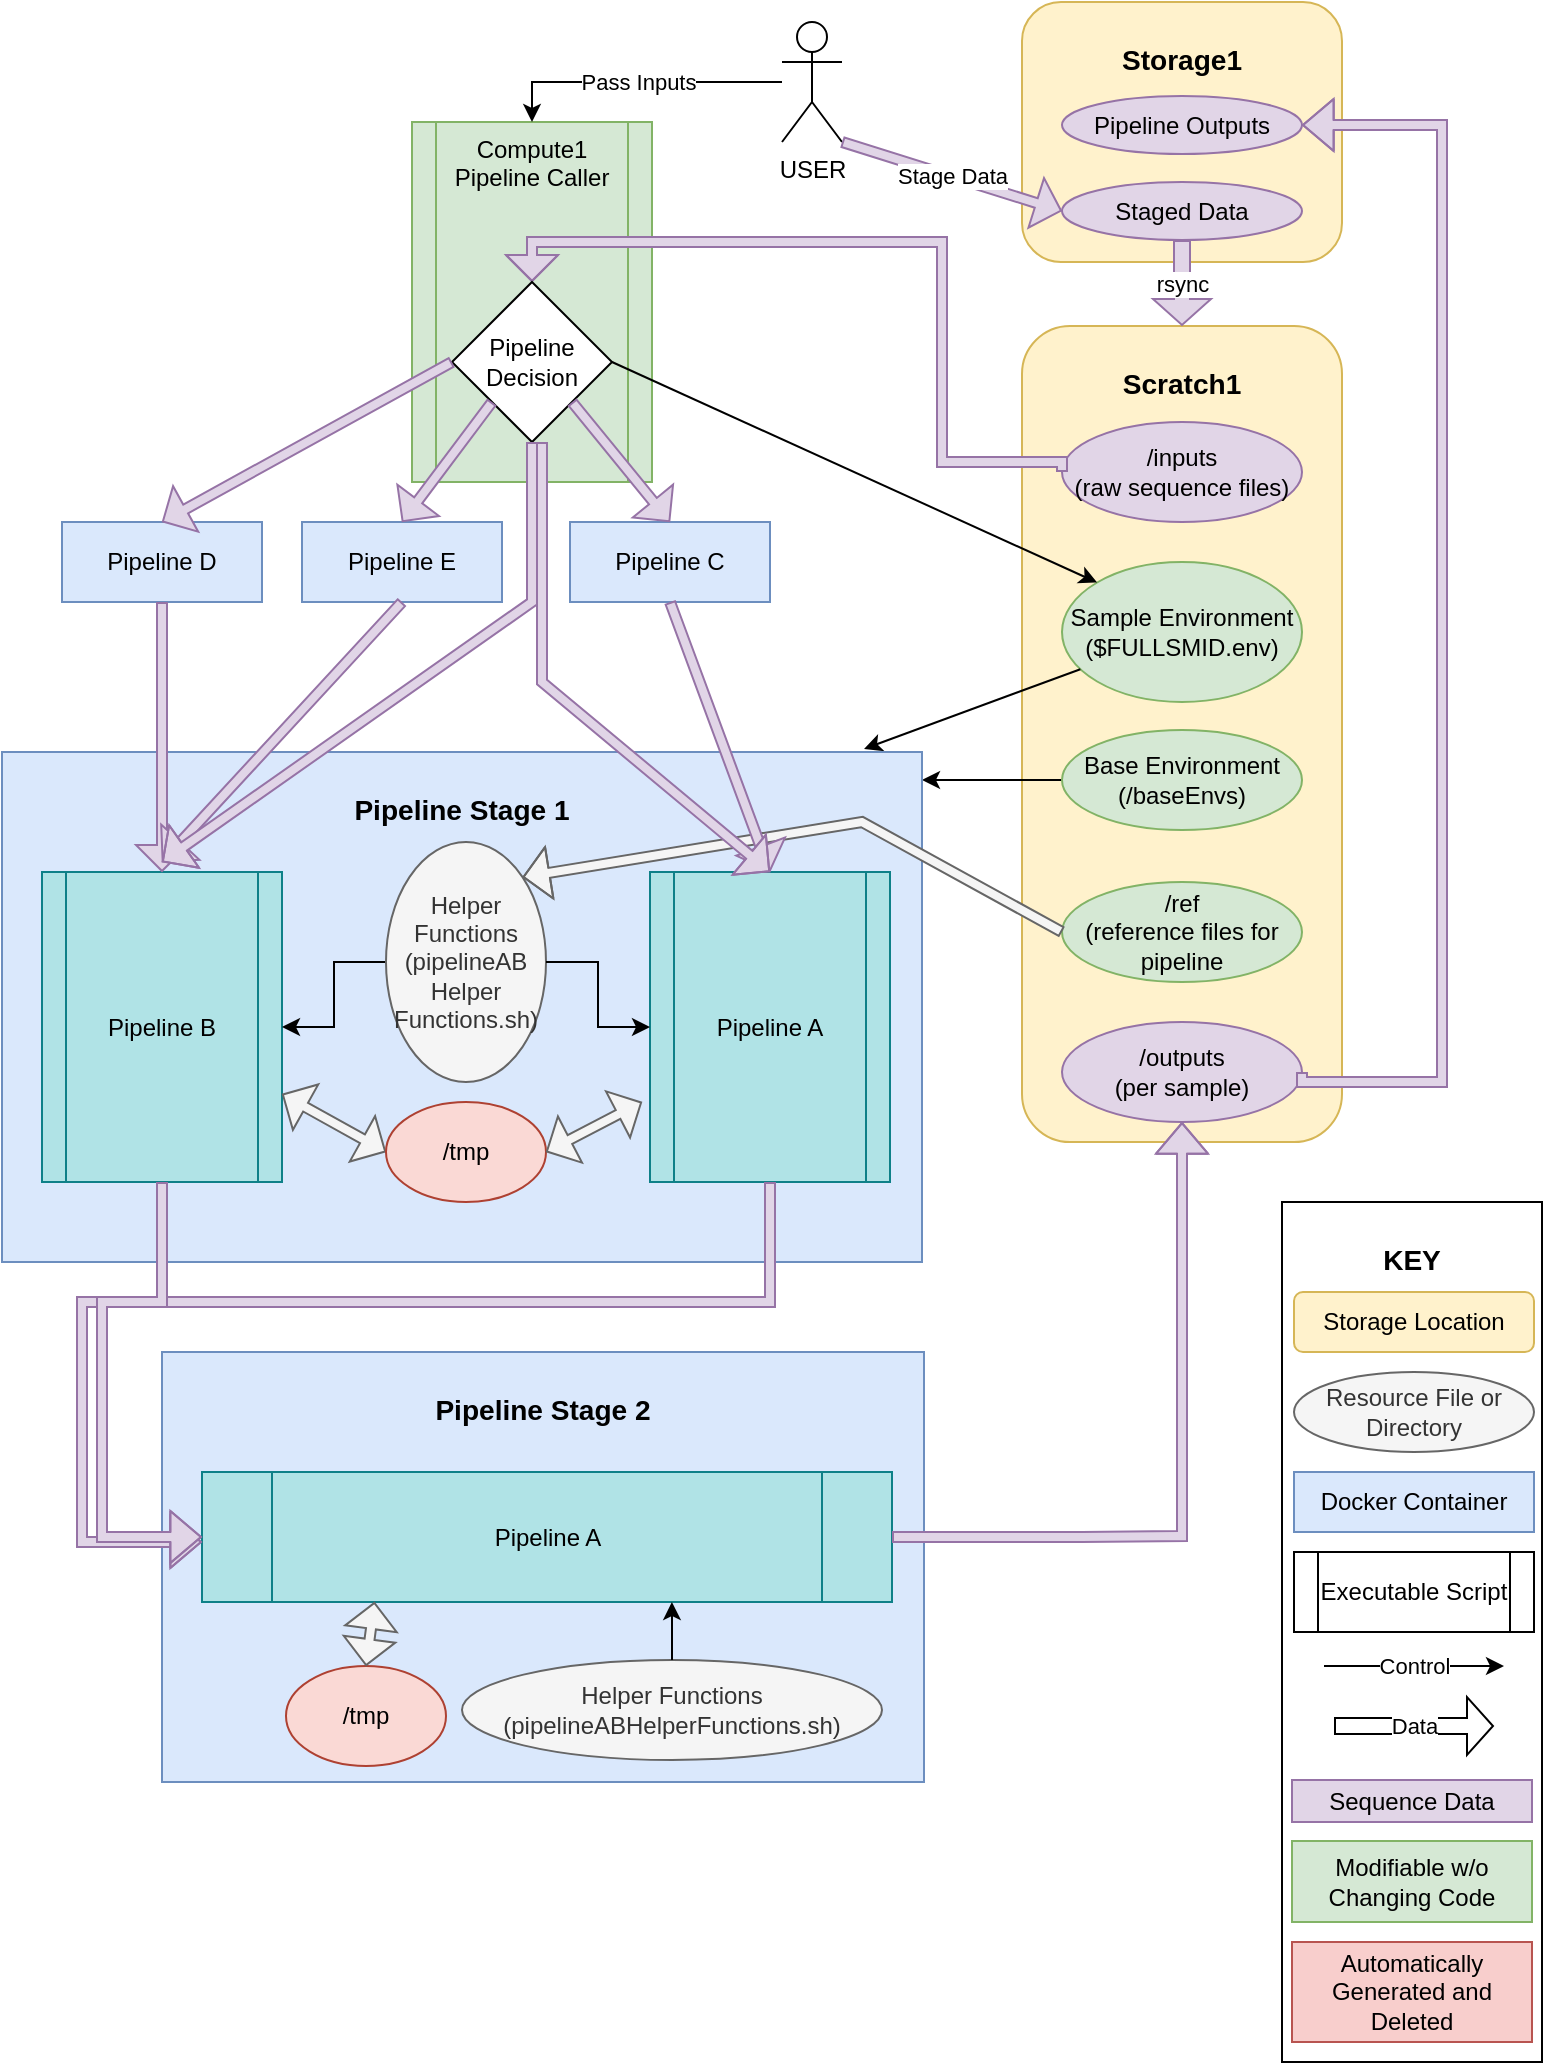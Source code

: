 <mxfile version="15.9.6" type="device"><diagram id="C5RBs43oDa-KdzZeNtuy" name="Page-1"><mxGraphModel dx="1203" dy="671" grid="1" gridSize="10" guides="1" tooltips="1" connect="1" arrows="1" fold="1" page="1" pageScale="1" pageWidth="827" pageHeight="1169" math="0" shadow="0"><root><mxCell id="WIyWlLk6GJQsqaUBKTNV-0"/><mxCell id="WIyWlLk6GJQsqaUBKTNV-1" parent="WIyWlLk6GJQsqaUBKTNV-0"/><mxCell id="bic7tzOTgyazM_Ox7ldj-6" value="Compute1 Pipeline Caller" style="shape=process;whiteSpace=wrap;html=1;backgroundOutline=1;fillColor=#d5e8d4;strokeColor=#82b366;verticalAlign=top;" parent="WIyWlLk6GJQsqaUBKTNV-1" vertex="1"><mxGeometry x="235" y="60" width="120" height="180" as="geometry"/></mxCell><mxCell id="bic7tzOTgyazM_Ox7ldj-53" value="" style="edgeStyle=orthogonalEdgeStyle;rounded=0;orthogonalLoop=1;jettySize=auto;html=1;fillColor=default;" parent="WIyWlLk6GJQsqaUBKTNV-1" source="bic7tzOTgyazM_Ox7ldj-10" target="bic7tzOTgyazM_Ox7ldj-40" edge="1"><mxGeometry relative="1" as="geometry"/></mxCell><mxCell id="bic7tzOTgyazM_Ox7ldj-10" value="&lt;h3&gt;Scratch1&lt;/h3&gt;" style="rounded=1;whiteSpace=wrap;html=1;verticalAlign=top;fillColor=#fff2cc;strokeColor=#d6b656;" parent="WIyWlLk6GJQsqaUBKTNV-1" vertex="1"><mxGeometry x="540" y="162" width="160" height="408" as="geometry"/></mxCell><mxCell id="bic7tzOTgyazM_Ox7ldj-12" value="Sample Environment&lt;br&gt;($FULLSMID.env)" style="ellipse;whiteSpace=wrap;html=1;fillColor=#d5e8d4;strokeColor=#82b366;" parent="WIyWlLk6GJQsqaUBKTNV-1" vertex="1"><mxGeometry x="560" y="280" width="120" height="70" as="geometry"/></mxCell><mxCell id="bic7tzOTgyazM_Ox7ldj-23" value="/inputs&lt;br&gt;(raw sequence files)" style="ellipse;whiteSpace=wrap;html=1;fillColor=#e1d5e7;strokeColor=#9673a6;" parent="WIyWlLk6GJQsqaUBKTNV-1" vertex="1"><mxGeometry x="560" y="210" width="120" height="50" as="geometry"/></mxCell><mxCell id="bic7tzOTgyazM_Ox7ldj-27" value="/outputs&lt;br&gt;(per sample)" style="ellipse;whiteSpace=wrap;html=1;fillColor=#e1d5e7;strokeColor=#9673a6;" parent="WIyWlLk6GJQsqaUBKTNV-1" vertex="1"><mxGeometry x="560" y="510" width="120" height="50" as="geometry"/></mxCell><mxCell id="bic7tzOTgyazM_Ox7ldj-39" value="&lt;h3&gt;Storage1&lt;/h3&gt;" style="rounded=1;whiteSpace=wrap;html=1;verticalAlign=top;fillColor=#fff2cc;strokeColor=#d6b656;" parent="WIyWlLk6GJQsqaUBKTNV-1" vertex="1"><mxGeometry x="540" width="160" height="130" as="geometry"/></mxCell><mxCell id="bic7tzOTgyazM_Ox7ldj-40" value="Staged Data" style="ellipse;whiteSpace=wrap;html=1;fillColor=#e1d5e7;strokeColor=#9673a6;" parent="WIyWlLk6GJQsqaUBKTNV-1" vertex="1"><mxGeometry x="560" y="90" width="120" height="29" as="geometry"/></mxCell><mxCell id="bic7tzOTgyazM_Ox7ldj-41" value="rsync" style="endArrow=classic;html=1;rounded=0;shape=flexArrow;startSize=4;endSize=4;width=8;exitX=0.5;exitY=1;exitDx=0;exitDy=0;entryX=0.5;entryY=0;entryDx=0;entryDy=0;fillColor=#e1d5e7;strokeColor=#9673a6;" parent="WIyWlLk6GJQsqaUBKTNV-1" source="bic7tzOTgyazM_Ox7ldj-40" target="bic7tzOTgyazM_Ox7ldj-10" edge="1"><mxGeometry width="50" height="50" relative="1" as="geometry"><mxPoint x="600" y="130" as="sourcePoint"/><mxPoint x="680" y="130" as="targetPoint"/></mxGeometry></mxCell><mxCell id="bic7tzOTgyazM_Ox7ldj-44" value="/ref&lt;br&gt;(reference files for pipeline" style="ellipse;whiteSpace=wrap;html=1;fillColor=#d5e8d4;strokeColor=#82b366;" parent="WIyWlLk6GJQsqaUBKTNV-1" vertex="1"><mxGeometry x="560" y="440" width="120" height="50" as="geometry"/></mxCell><mxCell id="bic7tzOTgyazM_Ox7ldj-48" value="" style="endArrow=classic;html=1;rounded=0;exitX=1;exitY=0.5;exitDx=0;exitDy=0;edgeStyle=orthogonalEdgeStyle;shape=flexArrow;endSize=4.78;startSize=7;width=5;entryX=1;entryY=0.5;entryDx=0;entryDy=0;fillColor=#e1d5e7;strokeColor=#9673a6;" parent="WIyWlLk6GJQsqaUBKTNV-1" source="bic7tzOTgyazM_Ox7ldj-27" target="bic7tzOTgyazM_Ox7ldj-62" edge="1"><mxGeometry width="50" height="50" relative="1" as="geometry"><mxPoint x="740" y="460" as="sourcePoint"/><mxPoint x="750" y="110" as="targetPoint"/><Array as="points"><mxPoint x="750" y="540"/><mxPoint x="750" y="61"/></Array></mxGeometry></mxCell><mxCell id="bic7tzOTgyazM_Ox7ldj-57" value="Pass Inputs" style="endArrow=classic;html=1;rounded=0;fillColor=default;entryX=0.5;entryY=0;entryDx=0;entryDy=0;edgeStyle=orthogonalEdgeStyle;" parent="WIyWlLk6GJQsqaUBKTNV-1" source="bic7tzOTgyazM_Ox7ldj-58" target="bic7tzOTgyazM_Ox7ldj-6" edge="1"><mxGeometry width="50" height="50" relative="1" as="geometry"><mxPoint x="400" y="45" as="sourcePoint"/><mxPoint x="420" y="160" as="targetPoint"/></mxGeometry></mxCell><mxCell id="bic7tzOTgyazM_Ox7ldj-58" value="USER" style="shape=umlActor;verticalLabelPosition=bottom;verticalAlign=top;html=1;outlineConnect=0;fillColor=default;" parent="WIyWlLk6GJQsqaUBKTNV-1" vertex="1"><mxGeometry x="420" y="10" width="30" height="60" as="geometry"/></mxCell><mxCell id="bic7tzOTgyazM_Ox7ldj-62" value="Pipeline Outputs" style="ellipse;whiteSpace=wrap;html=1;fillColor=#e1d5e7;strokeColor=#9673a6;" parent="WIyWlLk6GJQsqaUBKTNV-1" vertex="1"><mxGeometry x="560" y="47" width="120" height="29" as="geometry"/></mxCell><mxCell id="bic7tzOTgyazM_Ox7ldj-63" value="Stage Data" style="endArrow=classic;html=1;rounded=0;shape=flexArrow;startSize=4;endSize=4;width=5;exitX=1;exitY=1;exitDx=0;exitDy=0;entryX=0;entryY=0.5;entryDx=0;entryDy=0;fillColor=#e1d5e7;strokeColor=#9673a6;exitPerimeter=0;" parent="WIyWlLk6GJQsqaUBKTNV-1" source="bic7tzOTgyazM_Ox7ldj-58" target="bic7tzOTgyazM_Ox7ldj-40" edge="1"><mxGeometry width="50" height="50" relative="1" as="geometry"><mxPoint x="510" y="100" as="sourcePoint"/><mxPoint x="510" y="143" as="targetPoint"/></mxGeometry></mxCell><mxCell id="bic7tzOTgyazM_Ox7ldj-24" style="edgeStyle=orthogonalEdgeStyle;rounded=0;orthogonalLoop=1;jettySize=auto;html=1;shape=flexArrow;endSize=4;startSize=7;width=5;fillColor=#e1d5e7;strokeColor=#9673a6;entryX=0.5;entryY=0;entryDx=0;entryDy=0;exitX=0;exitY=0.5;exitDx=0;exitDy=0;" parent="WIyWlLk6GJQsqaUBKTNV-1" source="bic7tzOTgyazM_Ox7ldj-23" target="tSGNWYa8qHDZdgPvH7JU-0" edge="1"><mxGeometry relative="1" as="geometry"><Array as="points"><mxPoint x="560" y="230"/><mxPoint x="500" y="230"/><mxPoint x="500" y="120"/><mxPoint x="295" y="120"/></Array><mxPoint x="340" y="180" as="targetPoint"/></mxGeometry></mxCell><mxCell id="KO4yF_aQDPur_WlP0aDd-2" style="rounded=0;orthogonalLoop=1;jettySize=auto;html=1;entryX=0;entryY=0;entryDx=0;entryDy=0;exitX=1;exitY=0.5;exitDx=0;exitDy=0;" edge="1" parent="WIyWlLk6GJQsqaUBKTNV-1" source="tSGNWYa8qHDZdgPvH7JU-0" target="bic7tzOTgyazM_Ox7ldj-12"><mxGeometry relative="1" as="geometry"/></mxCell><mxCell id="tSGNWYa8qHDZdgPvH7JU-0" value="Pipeline Decision" style="rhombus;whiteSpace=wrap;html=1;" parent="WIyWlLk6GJQsqaUBKTNV-1" vertex="1"><mxGeometry x="255" y="140" width="80" height="80" as="geometry"/></mxCell><mxCell id="tSGNWYa8qHDZdgPvH7JU-1" value="Pipeline D" style="rounded=0;whiteSpace=wrap;html=1;fillColor=#dae8fc;strokeColor=#6c8ebf;" parent="WIyWlLk6GJQsqaUBKTNV-1" vertex="1"><mxGeometry x="60" y="260" width="100" height="40" as="geometry"/></mxCell><mxCell id="tSGNWYa8qHDZdgPvH7JU-2" value="" style="group" parent="WIyWlLk6GJQsqaUBKTNV-1" vertex="1" connectable="0"><mxGeometry x="670" y="600" width="130" height="430" as="geometry"/></mxCell><mxCell id="bic7tzOTgyazM_Ox7ldj-49" value="&lt;h3&gt;KEY&lt;/h3&gt;" style="rounded=0;whiteSpace=wrap;html=1;fillColor=default;verticalAlign=top;" parent="tSGNWYa8qHDZdgPvH7JU-2" vertex="1"><mxGeometry width="130" height="430" as="geometry"/></mxCell><mxCell id="bic7tzOTgyazM_Ox7ldj-0" value="Storage Location" style="rounded=1;whiteSpace=wrap;html=1;fillColor=#fff2cc;strokeColor=#d6b656;" parent="tSGNWYa8qHDZdgPvH7JU-2" vertex="1"><mxGeometry x="6" y="45" width="120" height="30" as="geometry"/></mxCell><mxCell id="bic7tzOTgyazM_Ox7ldj-1" value="Resource File or Directory" style="ellipse;whiteSpace=wrap;html=1;fillColor=#f5f5f5;fontColor=#333333;strokeColor=#666666;" parent="tSGNWYa8qHDZdgPvH7JU-2" vertex="1"><mxGeometry x="6" y="85" width="120" height="40" as="geometry"/></mxCell><mxCell id="bic7tzOTgyazM_Ox7ldj-3" value="Docker Container" style="rounded=0;whiteSpace=wrap;html=1;fillColor=#dae8fc;strokeColor=#6c8ebf;" parent="tSGNWYa8qHDZdgPvH7JU-2" vertex="1"><mxGeometry x="6" y="135" width="120" height="30" as="geometry"/></mxCell><mxCell id="bic7tzOTgyazM_Ox7ldj-4" value="Executable Script" style="shape=process;whiteSpace=wrap;html=1;backgroundOutline=1;" parent="tSGNWYa8qHDZdgPvH7JU-2" vertex="1"><mxGeometry x="6" y="175" width="120" height="40" as="geometry"/></mxCell><mxCell id="bic7tzOTgyazM_Ox7ldj-35" value="Control" style="endArrow=classic;html=1;rounded=0;" parent="tSGNWYa8qHDZdgPvH7JU-2" edge="1"><mxGeometry width="50" height="50" relative="1" as="geometry"><mxPoint x="21" y="232" as="sourcePoint"/><mxPoint x="111" y="232" as="targetPoint"/></mxGeometry></mxCell><mxCell id="bic7tzOTgyazM_Ox7ldj-36" value="Data" style="endArrow=classic;html=1;rounded=0;shape=flexArrow;startSize=4;endSize=4;width=8;" parent="tSGNWYa8qHDZdgPvH7JU-2" edge="1"><mxGeometry width="50" height="50" relative="1" as="geometry"><mxPoint x="26" y="262" as="sourcePoint"/><mxPoint x="106" y="262" as="targetPoint"/></mxGeometry></mxCell><mxCell id="bic7tzOTgyazM_Ox7ldj-64" value="Sequence Data" style="rounded=0;whiteSpace=wrap;html=1;fillColor=#e1d5e7;strokeColor=#9673a6;" parent="tSGNWYa8qHDZdgPvH7JU-2" vertex="1"><mxGeometry x="5" y="289" width="120" height="21" as="geometry"/></mxCell><mxCell id="bic7tzOTgyazM_Ox7ldj-65" value="Modifiable w/o Changing Code" style="rounded=0;whiteSpace=wrap;html=1;fillColor=#d5e8d4;strokeColor=#82b366;" parent="tSGNWYa8qHDZdgPvH7JU-2" vertex="1"><mxGeometry x="5" y="319.5" width="120" height="40.5" as="geometry"/></mxCell><mxCell id="bic7tzOTgyazM_Ox7ldj-67" value="Automatically Generated and Deleted" style="rounded=0;whiteSpace=wrap;html=1;fillColor=#f8cecc;strokeColor=#b85450;" parent="tSGNWYa8qHDZdgPvH7JU-2" vertex="1"><mxGeometry x="5" y="370" width="120" height="50" as="geometry"/></mxCell><mxCell id="tSGNWYa8qHDZdgPvH7JU-3" value="Pipeline E" style="rounded=0;whiteSpace=wrap;html=1;fillColor=#dae8fc;strokeColor=#6c8ebf;" parent="WIyWlLk6GJQsqaUBKTNV-1" vertex="1"><mxGeometry x="180" y="260" width="100" height="40" as="geometry"/></mxCell><mxCell id="tSGNWYa8qHDZdgPvH7JU-4" value="Pipeline C" style="rounded=0;whiteSpace=wrap;html=1;fillColor=#dae8fc;strokeColor=#6c8ebf;" parent="WIyWlLk6GJQsqaUBKTNV-1" vertex="1"><mxGeometry x="314" y="260" width="100" height="40" as="geometry"/></mxCell><mxCell id="tSGNWYa8qHDZdgPvH7JU-7" value="" style="endArrow=classic;html=1;rounded=0;shape=flexArrow;startSize=4;endSize=4;width=5;entryX=0.5;entryY=0;entryDx=0;entryDy=0;fillColor=#e1d5e7;strokeColor=#9673a6;exitX=0;exitY=0.5;exitDx=0;exitDy=0;" parent="WIyWlLk6GJQsqaUBKTNV-1" source="tSGNWYa8qHDZdgPvH7JU-0" target="tSGNWYa8qHDZdgPvH7JU-1" edge="1"><mxGeometry width="50" height="50" relative="1" as="geometry"><mxPoint x="250" y="180" as="sourcePoint"/><mxPoint x="250.0" y="164.5" as="targetPoint"/></mxGeometry></mxCell><mxCell id="tSGNWYa8qHDZdgPvH7JU-8" value="" style="endArrow=classic;html=1;rounded=0;shape=flexArrow;startSize=4;endSize=4;width=5;exitX=0;exitY=1;exitDx=0;exitDy=0;entryX=0.5;entryY=0;entryDx=0;entryDy=0;fillColor=#e1d5e7;strokeColor=#9673a6;" parent="WIyWlLk6GJQsqaUBKTNV-1" source="tSGNWYa8qHDZdgPvH7JU-0" target="tSGNWYa8qHDZdgPvH7JU-3" edge="1"><mxGeometry width="50" height="50" relative="1" as="geometry"><mxPoint x="120" y="160" as="sourcePoint"/><mxPoint x="230.0" y="194.5" as="targetPoint"/></mxGeometry></mxCell><mxCell id="tSGNWYa8qHDZdgPvH7JU-9" value="" style="endArrow=classic;html=1;rounded=0;shape=flexArrow;startSize=4;endSize=4;width=5;exitX=1;exitY=1;exitDx=0;exitDy=0;entryX=0.5;entryY=0;entryDx=0;entryDy=0;fillColor=#e1d5e7;strokeColor=#9673a6;" parent="WIyWlLk6GJQsqaUBKTNV-1" source="tSGNWYa8qHDZdgPvH7JU-0" target="tSGNWYa8qHDZdgPvH7JU-4" edge="1"><mxGeometry width="50" height="50" relative="1" as="geometry"><mxPoint x="100" y="200" as="sourcePoint"/><mxPoint x="210.0" y="234.5" as="targetPoint"/></mxGeometry></mxCell><mxCell id="KO4yF_aQDPur_WlP0aDd-1" value="" style="edgeStyle=orthogonalEdgeStyle;rounded=0;orthogonalLoop=1;jettySize=auto;html=1;" edge="1" parent="WIyWlLk6GJQsqaUBKTNV-1" source="KO4yF_aQDPur_WlP0aDd-0" target="bic7tzOTgyazM_Ox7ldj-8"><mxGeometry relative="1" as="geometry"><Array as="points"><mxPoint x="500" y="389"/><mxPoint x="500" y="389"/></Array></mxGeometry></mxCell><mxCell id="KO4yF_aQDPur_WlP0aDd-0" value="Base Environment&lt;br&gt;(/baseEnvs)" style="ellipse;whiteSpace=wrap;html=1;fillColor=#d5e8d4;strokeColor=#82b366;" vertex="1" parent="WIyWlLk6GJQsqaUBKTNV-1"><mxGeometry x="560" y="364" width="120" height="50" as="geometry"/></mxCell><mxCell id="KO4yF_aQDPur_WlP0aDd-26" value="" style="group" vertex="1" connectable="0" parent="WIyWlLk6GJQsqaUBKTNV-1"><mxGeometry x="110" y="675" width="381" height="215" as="geometry"/></mxCell><mxCell id="KO4yF_aQDPur_WlP0aDd-14" value="&lt;h3&gt;Pipeline Stage 2&lt;/h3&gt;" style="rounded=0;whiteSpace=wrap;html=1;align=center;verticalAlign=top;fillColor=#dae8fc;strokeColor=#6c8ebf;" vertex="1" parent="KO4yF_aQDPur_WlP0aDd-26"><mxGeometry width="381" height="215" as="geometry"/></mxCell><mxCell id="KO4yF_aQDPur_WlP0aDd-17" value="Helper Functions&lt;br&gt;(pipelineABHelperFunctions.sh)" style="ellipse;whiteSpace=wrap;html=1;fillColor=#f5f5f5;fontColor=#333333;strokeColor=#666666;" vertex="1" parent="KO4yF_aQDPur_WlP0aDd-26"><mxGeometry x="150" y="154" width="210" height="50" as="geometry"/></mxCell><mxCell id="KO4yF_aQDPur_WlP0aDd-19" value="/tmp" style="ellipse;whiteSpace=wrap;html=1;fillColor=#fad9d5;strokeColor=#ae4132;" vertex="1" parent="KO4yF_aQDPur_WlP0aDd-26"><mxGeometry x="62" y="157" width="80" height="50" as="geometry"/></mxCell><mxCell id="KO4yF_aQDPur_WlP0aDd-20" value="Pipeline A" style="shape=process;whiteSpace=wrap;html=1;backgroundOutline=1;fillColor=#b0e3e6;strokeColor=#0e8088;" vertex="1" parent="KO4yF_aQDPur_WlP0aDd-26"><mxGeometry x="20" y="60" width="345" height="65" as="geometry"/></mxCell><mxCell id="KO4yF_aQDPur_WlP0aDd-21" style="edgeStyle=orthogonalEdgeStyle;rounded=0;orthogonalLoop=1;jettySize=auto;html=1;entryX=0.681;entryY=1;entryDx=0;entryDy=0;entryPerimeter=0;" edge="1" parent="KO4yF_aQDPur_WlP0aDd-26" source="KO4yF_aQDPur_WlP0aDd-17" target="KO4yF_aQDPur_WlP0aDd-20"><mxGeometry relative="1" as="geometry"/></mxCell><mxCell id="KO4yF_aQDPur_WlP0aDd-22" value="" style="endArrow=classic;html=1;rounded=0;entryX=0.25;entryY=1;entryDx=0;entryDy=0;exitX=0.5;exitY=0;exitDx=0;exitDy=0;fillColor=#f5f5f5;startArrow=block;shape=flexArrow;endSize=4;startSize=4;width=5;strokeColor=#666666;" edge="1" parent="KO4yF_aQDPur_WlP0aDd-26" source="KO4yF_aQDPur_WlP0aDd-19" target="KO4yF_aQDPur_WlP0aDd-20"><mxGeometry width="50" height="50" relative="1" as="geometry"><mxPoint x="221" y="130" as="sourcePoint"/><mxPoint x="271" y="80" as="targetPoint"/></mxGeometry></mxCell><mxCell id="KO4yF_aQDPur_WlP0aDd-25" value="" style="endArrow=classic;html=1;rounded=0;exitX=1;exitY=0.5;exitDx=0;exitDy=0;edgeStyle=orthogonalEdgeStyle;shape=flexArrow;endSize=4.78;startSize=7;width=5;entryX=0.5;entryY=1;entryDx=0;entryDy=0;fillColor=#e1d5e7;strokeColor=#9673a6;" edge="1" parent="WIyWlLk6GJQsqaUBKTNV-1" source="KO4yF_aQDPur_WlP0aDd-20" target="bic7tzOTgyazM_Ox7ldj-27"><mxGeometry width="50" height="50" relative="1" as="geometry"><mxPoint x="-220" y="793.5" as="sourcePoint"/><mxPoint x="-220.0" y="320" as="targetPoint"/><Array as="points"><mxPoint x="570" y="767"/><mxPoint x="570" y="767"/><mxPoint x="620" y="767"/></Array></mxGeometry></mxCell><mxCell id="bic7tzOTgyazM_Ox7ldj-18" style="rounded=0;orthogonalLoop=1;jettySize=auto;html=1;entryX=0.937;entryY=-0.006;entryDx=0;entryDy=0;entryPerimeter=0;" parent="WIyWlLk6GJQsqaUBKTNV-1" source="bic7tzOTgyazM_Ox7ldj-12" target="bic7tzOTgyazM_Ox7ldj-8" edge="1"><mxGeometry relative="1" as="geometry"/></mxCell><mxCell id="KO4yF_aQDPur_WlP0aDd-28" value="" style="group" vertex="1" connectable="0" parent="WIyWlLk6GJQsqaUBKTNV-1"><mxGeometry x="30" y="375" width="460" height="255" as="geometry"/></mxCell><mxCell id="bic7tzOTgyazM_Ox7ldj-8" value="&lt;h3&gt;Pipeline Stage 1&lt;/h3&gt;" style="rounded=0;whiteSpace=wrap;html=1;align=center;verticalAlign=top;fillColor=#dae8fc;strokeColor=#6c8ebf;" parent="KO4yF_aQDPur_WlP0aDd-28" vertex="1"><mxGeometry width="460" height="255" as="geometry"/></mxCell><mxCell id="bic7tzOTgyazM_Ox7ldj-9" value="Pipeline B" style="shape=process;whiteSpace=wrap;html=1;backgroundOutline=1;fillColor=#b0e3e6;strokeColor=#0e8088;" parent="KO4yF_aQDPur_WlP0aDd-28" vertex="1"><mxGeometry x="20" y="60" width="120" height="155" as="geometry"/></mxCell><mxCell id="KO4yF_aQDPur_WlP0aDd-10" style="edgeStyle=orthogonalEdgeStyle;rounded=0;orthogonalLoop=1;jettySize=auto;html=1;" edge="1" parent="KO4yF_aQDPur_WlP0aDd-28" source="bic7tzOTgyazM_Ox7ldj-19" target="bic7tzOTgyazM_Ox7ldj-9"><mxGeometry relative="1" as="geometry"/></mxCell><mxCell id="bic7tzOTgyazM_Ox7ldj-19" value="Helper Functions&lt;br&gt;(pipelineAB&lt;br&gt;Helper&lt;br&gt;Functions.sh)" style="ellipse;whiteSpace=wrap;html=1;fillColor=#f5f5f5;fontColor=#333333;strokeColor=#666666;" parent="KO4yF_aQDPur_WlP0aDd-28" vertex="1"><mxGeometry x="192" y="45" width="80" height="120" as="geometry"/></mxCell><mxCell id="bic7tzOTgyazM_Ox7ldj-31" value="" style="endArrow=classic;html=1;rounded=0;exitX=0;exitY=0.5;exitDx=0;exitDy=0;fillColor=#f5f5f5;shape=flexArrow;startArrow=block;endSize=4;startSize=4;width=5;strokeColor=#666666;" parent="KO4yF_aQDPur_WlP0aDd-28" source="bic7tzOTgyazM_Ox7ldj-28" target="bic7tzOTgyazM_Ox7ldj-9" edge="1"><mxGeometry width="50" height="50" relative="1" as="geometry"><mxPoint x="300" y="130" as="sourcePoint"/><mxPoint x="220" y="100" as="targetPoint"/></mxGeometry></mxCell><mxCell id="bic7tzOTgyazM_Ox7ldj-28" value="/tmp" style="ellipse;whiteSpace=wrap;html=1;fillColor=#fad9d5;strokeColor=#ae4132;" parent="KO4yF_aQDPur_WlP0aDd-28" vertex="1"><mxGeometry x="192" y="175" width="80" height="50" as="geometry"/></mxCell><mxCell id="KO4yF_aQDPur_WlP0aDd-3" value="Pipeline A" style="shape=process;whiteSpace=wrap;html=1;backgroundOutline=1;fillColor=#b0e3e6;strokeColor=#0e8088;" vertex="1" parent="KO4yF_aQDPur_WlP0aDd-28"><mxGeometry x="324" y="60" width="120" height="155" as="geometry"/></mxCell><mxCell id="KO4yF_aQDPur_WlP0aDd-9" style="edgeStyle=orthogonalEdgeStyle;rounded=0;orthogonalLoop=1;jettySize=auto;html=1;" edge="1" parent="KO4yF_aQDPur_WlP0aDd-28" source="bic7tzOTgyazM_Ox7ldj-19" target="KO4yF_aQDPur_WlP0aDd-3"><mxGeometry relative="1" as="geometry"/></mxCell><mxCell id="bic7tzOTgyazM_Ox7ldj-29" value="" style="endArrow=classic;html=1;rounded=0;exitX=1;exitY=0.5;exitDx=0;exitDy=0;fillColor=#f5f5f5;startArrow=block;shape=flexArrow;endSize=4;startSize=4;width=5;strokeColor=#666666;" parent="KO4yF_aQDPur_WlP0aDd-28" source="bic7tzOTgyazM_Ox7ldj-28" edge="1"><mxGeometry width="50" height="50" relative="1" as="geometry"><mxPoint x="300" y="130" as="sourcePoint"/><mxPoint x="320" y="175" as="targetPoint"/></mxGeometry></mxCell><mxCell id="tSGNWYa8qHDZdgPvH7JU-10" value="" style="endArrow=classic;html=1;rounded=0;shape=flexArrow;startSize=4;endSize=4;width=5;exitX=0.5;exitY=1;exitDx=0;exitDy=0;fillColor=#e1d5e7;strokeColor=#9673a6;entryX=0.5;entryY=0;entryDx=0;entryDy=0;" parent="WIyWlLk6GJQsqaUBKTNV-1" source="tSGNWYa8qHDZdgPvH7JU-1" edge="1" target="bic7tzOTgyazM_Ox7ldj-9"><mxGeometry width="50" height="50" relative="1" as="geometry"><mxPoint x="120" y="130" as="sourcePoint"/><mxPoint x="300" y="350" as="targetPoint"/></mxGeometry></mxCell><mxCell id="tSGNWYa8qHDZdgPvH7JU-11" value="" style="endArrow=classic;html=1;rounded=0;shape=flexArrow;startSize=4;endSize=4;width=5;exitX=0.5;exitY=1;exitDx=0;exitDy=0;fillColor=#e1d5e7;strokeColor=#9673a6;" parent="WIyWlLk6GJQsqaUBKTNV-1" source="tSGNWYa8qHDZdgPvH7JU-3" edge="1"><mxGeometry width="50" height="50" relative="1" as="geometry"><mxPoint x="130" y="130" as="sourcePoint"/><mxPoint x="110" y="430" as="targetPoint"/></mxGeometry></mxCell><mxCell id="tSGNWYa8qHDZdgPvH7JU-6" value="" style="endArrow=classic;html=1;rounded=0;shape=flexArrow;startSize=4;endSize=4;width=5;exitX=0.5;exitY=1;exitDx=0;exitDy=0;fillColor=#e1d5e7;strokeColor=#9673a6;" parent="WIyWlLk6GJQsqaUBKTNV-1" source="tSGNWYa8qHDZdgPvH7JU-0" edge="1"><mxGeometry width="50" height="50" relative="1" as="geometry"><mxPoint x="80" y="76" as="sourcePoint"/><mxPoint x="110" y="430" as="targetPoint"/><Array as="points"><mxPoint x="295" y="300"/></Array></mxGeometry></mxCell><mxCell id="bic7tzOTgyazM_Ox7ldj-45" value="" style="shape=flexArrow;endArrow=classic;html=1;rounded=0;exitX=0;exitY=0.5;exitDx=0;exitDy=0;entryX=1;entryY=0;entryDx=0;entryDy=0;endSize=4;startSize=4;width=5;fillColor=#f5f5f5;strokeColor=#666666;" parent="WIyWlLk6GJQsqaUBKTNV-1" source="bic7tzOTgyazM_Ox7ldj-44" target="bic7tzOTgyazM_Ox7ldj-19" edge="1"><mxGeometry width="50" height="50" relative="1" as="geometry"><mxPoint x="320" y="340" as="sourcePoint"/><mxPoint x="370" y="290" as="targetPoint"/><Array as="points"><mxPoint x="460" y="410"/></Array></mxGeometry></mxCell><mxCell id="tSGNWYa8qHDZdgPvH7JU-12" value="" style="endArrow=classic;html=1;rounded=0;shape=flexArrow;startSize=4;endSize=4;width=5;exitX=0.5;exitY=1;exitDx=0;exitDy=0;fillColor=#e1d5e7;strokeColor=#9673a6;entryX=0.5;entryY=0;entryDx=0;entryDy=0;" parent="WIyWlLk6GJQsqaUBKTNV-1" source="tSGNWYa8qHDZdgPvH7JU-4" edge="1" target="KO4yF_aQDPur_WlP0aDd-3"><mxGeometry width="50" height="50" relative="1" as="geometry"><mxPoint x="120" y="70" as="sourcePoint"/><mxPoint x="300" y="360" as="targetPoint"/></mxGeometry></mxCell><mxCell id="KO4yF_aQDPur_WlP0aDd-8" value="" style="endArrow=classic;html=1;rounded=0;shape=flexArrow;startSize=4;endSize=4;width=5;fillColor=#e1d5e7;strokeColor=#9673a6;entryX=0.5;entryY=0;entryDx=0;entryDy=0;" edge="1" parent="WIyWlLk6GJQsqaUBKTNV-1" target="KO4yF_aQDPur_WlP0aDd-3"><mxGeometry width="50" height="50" relative="1" as="geometry"><mxPoint x="300" y="220" as="sourcePoint"/><mxPoint x="375" y="460" as="targetPoint"/><Array as="points"><mxPoint x="300" y="340"/></Array></mxGeometry></mxCell><mxCell id="KO4yF_aQDPur_WlP0aDd-24" value="" style="endArrow=classic;html=1;rounded=0;edgeStyle=orthogonalEdgeStyle;shape=flexArrow;endSize=4.78;startSize=7;width=5;fillColor=#e1d5e7;strokeColor=#9673a6;exitX=0.5;exitY=1;exitDx=0;exitDy=0;" edge="1" parent="WIyWlLk6GJQsqaUBKTNV-1" source="KO4yF_aQDPur_WlP0aDd-3"><mxGeometry width="50" height="50" relative="1" as="geometry"><mxPoint x="420" y="660" as="sourcePoint"/><mxPoint x="130" y="770" as="targetPoint"/><Array as="points"><mxPoint x="414" y="650"/><mxPoint x="70" y="650"/><mxPoint x="70" y="770"/></Array></mxGeometry></mxCell><mxCell id="KO4yF_aQDPur_WlP0aDd-23" value="" style="endArrow=classic;html=1;rounded=0;exitX=0.5;exitY=1;exitDx=0;exitDy=0;edgeStyle=orthogonalEdgeStyle;shape=flexArrow;endSize=4.78;startSize=7;width=5;entryX=0;entryY=0.5;entryDx=0;entryDy=0;fillColor=#e1d5e7;strokeColor=#9673a6;" edge="1" parent="WIyWlLk6GJQsqaUBKTNV-1" source="bic7tzOTgyazM_Ox7ldj-9" target="KO4yF_aQDPur_WlP0aDd-20"><mxGeometry width="50" height="50" relative="1" as="geometry"><mxPoint x="50" y="790" as="sourcePoint"/><mxPoint x="50.0" y="316.5" as="targetPoint"/><Array as="points"><mxPoint x="110" y="650"/><mxPoint x="80" y="650"/><mxPoint x="80" y="767"/></Array></mxGeometry></mxCell></root></mxGraphModel></diagram></mxfile>